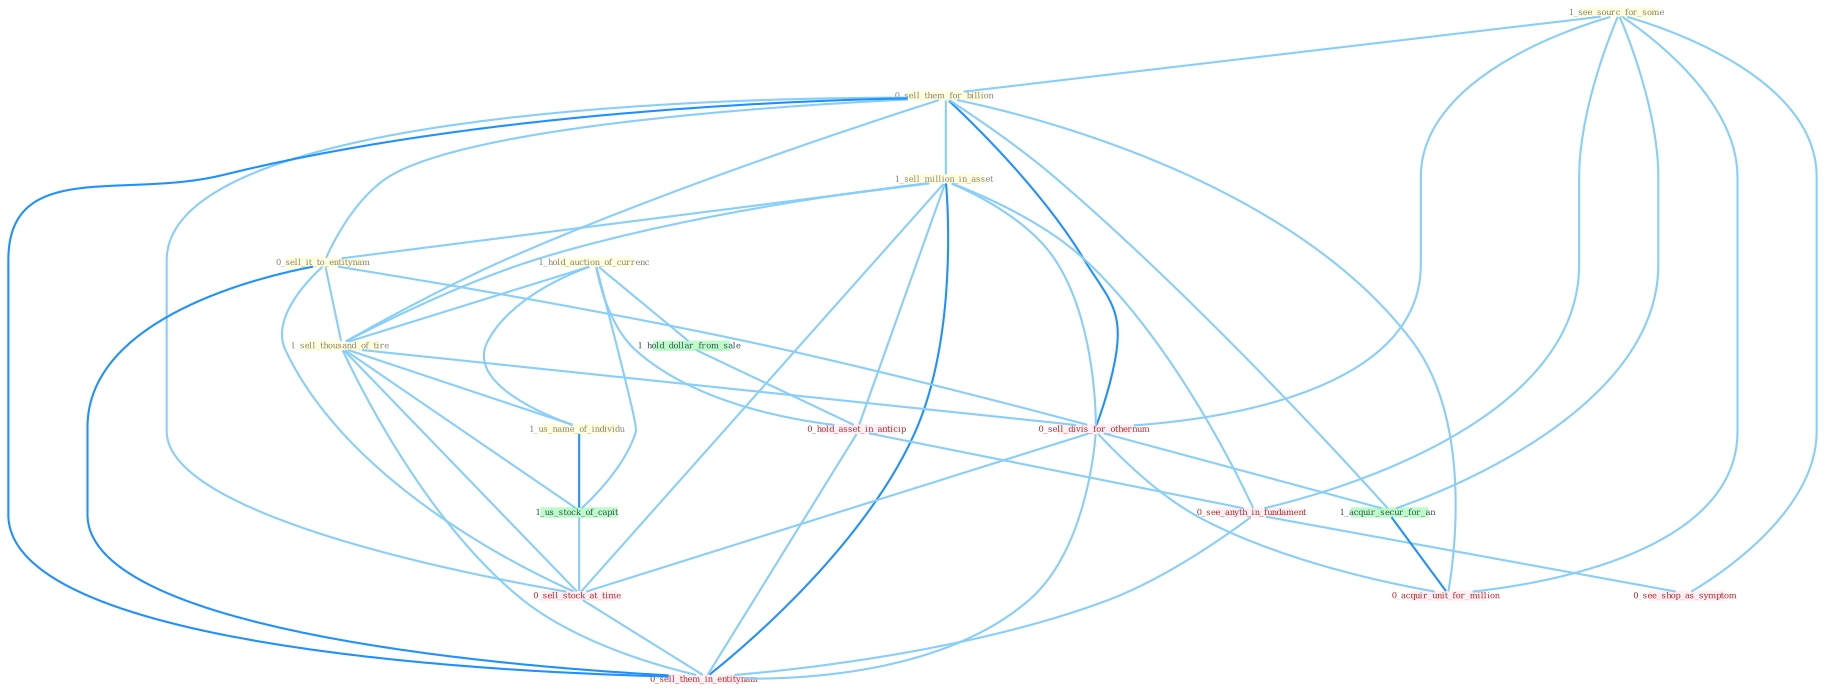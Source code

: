 Graph G{ 
    node
    [shape=polygon,style=filled,width=.5,height=.06,color="#BDFCC9",fixedsize=true,fontsize=4,
    fontcolor="#2f4f4f"];
    {node
    [color="#ffffe0", fontcolor="#8b7d6b"] "1_see_sourc_for_some " "1_hold_auction_of_currenc " "0_sell_them_for_billion " "1_sell_million_in_asset " "0_sell_it_to_entitynam " "1_sell_thousand_of_tire " "1_us_name_of_individu "}
{node [color="#fff0f5", fontcolor="#b22222"] "0_sell_divis_for_othernum " "0_hold_asset_in_anticip " "0_sell_stock_at_time " "0_see_anyth_in_fundament " "0_acquir_unit_for_million " "0_see_shop_as_symptom " "0_sell_them_in_entitynam "}
edge [color="#B0E2FF"];

	"1_see_sourc_for_some " -- "0_sell_them_for_billion " [w="1", color="#87cefa" ];
	"1_see_sourc_for_some " -- "0_sell_divis_for_othernum " [w="1", color="#87cefa" ];
	"1_see_sourc_for_some " -- "1_acquir_secur_for_an " [w="1", color="#87cefa" ];
	"1_see_sourc_for_some " -- "0_see_anyth_in_fundament " [w="1", color="#87cefa" ];
	"1_see_sourc_for_some " -- "0_acquir_unit_for_million " [w="1", color="#87cefa" ];
	"1_see_sourc_for_some " -- "0_see_shop_as_symptom " [w="1", color="#87cefa" ];
	"1_hold_auction_of_currenc " -- "1_sell_thousand_of_tire " [w="1", color="#87cefa" ];
	"1_hold_auction_of_currenc " -- "1_us_name_of_individu " [w="1", color="#87cefa" ];
	"1_hold_auction_of_currenc " -- "1_us_stock_of_capit " [w="1", color="#87cefa" ];
	"1_hold_auction_of_currenc " -- "1_hold_dollar_from_sale " [w="1", color="#87cefa" ];
	"1_hold_auction_of_currenc " -- "0_hold_asset_in_anticip " [w="1", color="#87cefa" ];
	"0_sell_them_for_billion " -- "1_sell_million_in_asset " [w="1", color="#87cefa" ];
	"0_sell_them_for_billion " -- "0_sell_it_to_entitynam " [w="1", color="#87cefa" ];
	"0_sell_them_for_billion " -- "1_sell_thousand_of_tire " [w="1", color="#87cefa" ];
	"0_sell_them_for_billion " -- "0_sell_divis_for_othernum " [w="2", color="#1e90ff" , len=0.8];
	"0_sell_them_for_billion " -- "1_acquir_secur_for_an " [w="1", color="#87cefa" ];
	"0_sell_them_for_billion " -- "0_sell_stock_at_time " [w="1", color="#87cefa" ];
	"0_sell_them_for_billion " -- "0_acquir_unit_for_million " [w="1", color="#87cefa" ];
	"0_sell_them_for_billion " -- "0_sell_them_in_entitynam " [w="2", color="#1e90ff" , len=0.8];
	"1_sell_million_in_asset " -- "0_sell_it_to_entitynam " [w="1", color="#87cefa" ];
	"1_sell_million_in_asset " -- "1_sell_thousand_of_tire " [w="1", color="#87cefa" ];
	"1_sell_million_in_asset " -- "0_sell_divis_for_othernum " [w="1", color="#87cefa" ];
	"1_sell_million_in_asset " -- "0_hold_asset_in_anticip " [w="1", color="#87cefa" ];
	"1_sell_million_in_asset " -- "0_sell_stock_at_time " [w="1", color="#87cefa" ];
	"1_sell_million_in_asset " -- "0_see_anyth_in_fundament " [w="1", color="#87cefa" ];
	"1_sell_million_in_asset " -- "0_sell_them_in_entitynam " [w="2", color="#1e90ff" , len=0.8];
	"0_sell_it_to_entitynam " -- "1_sell_thousand_of_tire " [w="1", color="#87cefa" ];
	"0_sell_it_to_entitynam " -- "0_sell_divis_for_othernum " [w="1", color="#87cefa" ];
	"0_sell_it_to_entitynam " -- "0_sell_stock_at_time " [w="1", color="#87cefa" ];
	"0_sell_it_to_entitynam " -- "0_sell_them_in_entitynam " [w="2", color="#1e90ff" , len=0.8];
	"1_sell_thousand_of_tire " -- "1_us_name_of_individu " [w="1", color="#87cefa" ];
	"1_sell_thousand_of_tire " -- "0_sell_divis_for_othernum " [w="1", color="#87cefa" ];
	"1_sell_thousand_of_tire " -- "1_us_stock_of_capit " [w="1", color="#87cefa" ];
	"1_sell_thousand_of_tire " -- "0_sell_stock_at_time " [w="1", color="#87cefa" ];
	"1_sell_thousand_of_tire " -- "0_sell_them_in_entitynam " [w="1", color="#87cefa" ];
	"1_us_name_of_individu " -- "1_us_stock_of_capit " [w="2", color="#1e90ff" , len=0.8];
	"0_sell_divis_for_othernum " -- "1_acquir_secur_for_an " [w="1", color="#87cefa" ];
	"0_sell_divis_for_othernum " -- "0_sell_stock_at_time " [w="1", color="#87cefa" ];
	"0_sell_divis_for_othernum " -- "0_acquir_unit_for_million " [w="1", color="#87cefa" ];
	"0_sell_divis_for_othernum " -- "0_sell_them_in_entitynam " [w="1", color="#87cefa" ];
	"1_acquir_secur_for_an " -- "0_acquir_unit_for_million " [w="2", color="#1e90ff" , len=0.8];
	"1_us_stock_of_capit " -- "0_sell_stock_at_time " [w="1", color="#87cefa" ];
	"1_hold_dollar_from_sale " -- "0_hold_asset_in_anticip " [w="1", color="#87cefa" ];
	"0_hold_asset_in_anticip " -- "0_see_anyth_in_fundament " [w="1", color="#87cefa" ];
	"0_hold_asset_in_anticip " -- "0_sell_them_in_entitynam " [w="1", color="#87cefa" ];
	"0_sell_stock_at_time " -- "0_sell_them_in_entitynam " [w="1", color="#87cefa" ];
	"0_see_anyth_in_fundament " -- "0_see_shop_as_symptom " [w="1", color="#87cefa" ];
	"0_see_anyth_in_fundament " -- "0_sell_them_in_entitynam " [w="1", color="#87cefa" ];
}